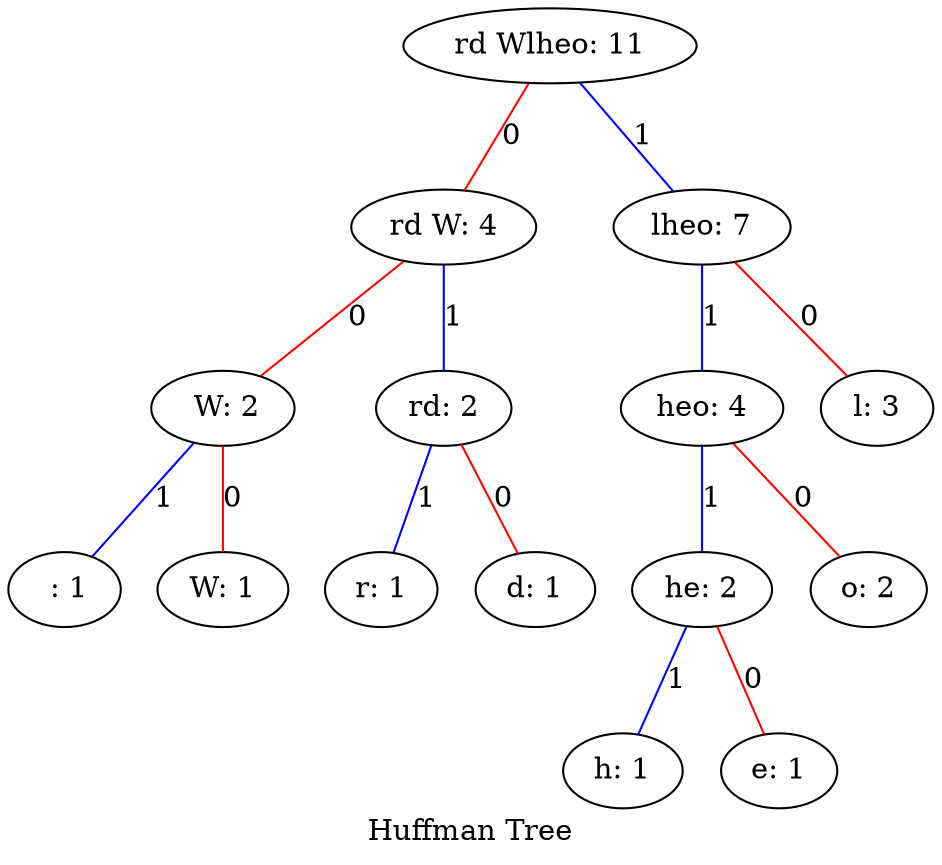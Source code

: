 strict graph "" {
	graph [label="Huffman Tree"];
	"he: 2" -- "h: 1"	 [color=blue,
		label=1];
	"he: 2" -- "e: 1"	 [color=red,
		label=0];
	" W: 2" -- " : 1"	 [color=blue,
		label=1];
	" W: 2" -- "W: 1"	 [color=red,
		label=0];
	"rd: 2" -- "r: 1"	 [color=blue,
		label=1];
	"rd: 2" -- "d: 1"	 [color=red,
		label=0];
	"rd W: 4" -- " W: 2"	 [color=red,
		label=0];
	"rd W: 4" -- "rd: 2"	 [color=blue,
		label=1];
	"heo: 4" -- "he: 2"	 [color=blue,
		label=1];
	"heo: 4" -- "o: 2"	 [color=red,
		label=0];
	"lheo: 7" -- "heo: 4"	 [color=blue,
		label=1];
	"lheo: 7" -- "l: 3"	 [color=red,
		label=0];
	"rd Wlheo: 11" -- "rd W: 4"	 [color=red,
		label=0];
	"rd Wlheo: 11" -- "lheo: 7"	 [color=blue,
		label=1];
}
